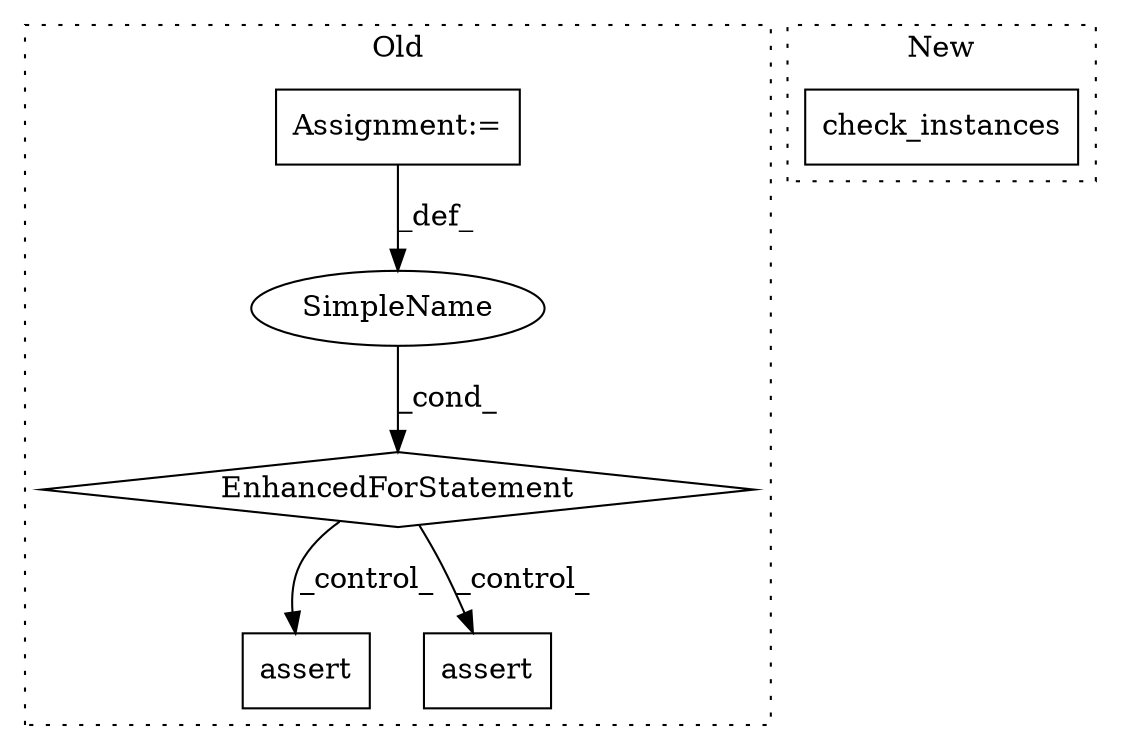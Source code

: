digraph G {
subgraph cluster0 {
1 [label="assert" a="32" s="4232,4271" l="12,1" shape="box"];
3 [label="SimpleName" a="42" s="4204" l="1" shape="ellipse"];
4 [label="EnhancedForStatement" a="70" s="4137,4217" l="63,2" shape="diamond"];
5 [label="assert" a="32" s="4294,4328" l="19,1" shape="box"];
6 [label="Assignment:=" a="7" s="4137,4217" l="63,2" shape="box"];
label = "Old";
style="dotted";
}
subgraph cluster1 {
2 [label="check_instances" a="32" s="3696,3732" l="16,1" shape="box"];
label = "New";
style="dotted";
}
3 -> 4 [label="_cond_"];
4 -> 1 [label="_control_"];
4 -> 5 [label="_control_"];
6 -> 3 [label="_def_"];
}